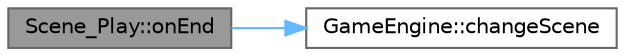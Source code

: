 digraph "Scene_Play::onEnd"
{
 // LATEX_PDF_SIZE
  bgcolor="transparent";
  edge [fontname=Helvetica,fontsize=10,labelfontname=Helvetica,labelfontsize=10];
  node [fontname=Helvetica,fontsize=10,shape=box,height=0.2,width=0.4];
  rankdir="LR";
  Node1 [id="Node000001",label="Scene_Play::onEnd",height=0.2,width=0.4,color="gray40", fillcolor="grey60", style="filled", fontcolor="black",tooltip=" "];
  Node1 -> Node2 [id="edge2_Node000001_Node000002",color="steelblue1",style="solid",tooltip=" "];
  Node2 [id="Node000002",label="GameEngine::changeScene",height=0.2,width=0.4,color="grey40", fillcolor="white", style="filled",URL="$class_game_engine.html#a41a16489bd3b05403545a700f7f9e88e",tooltip=" "];
}
